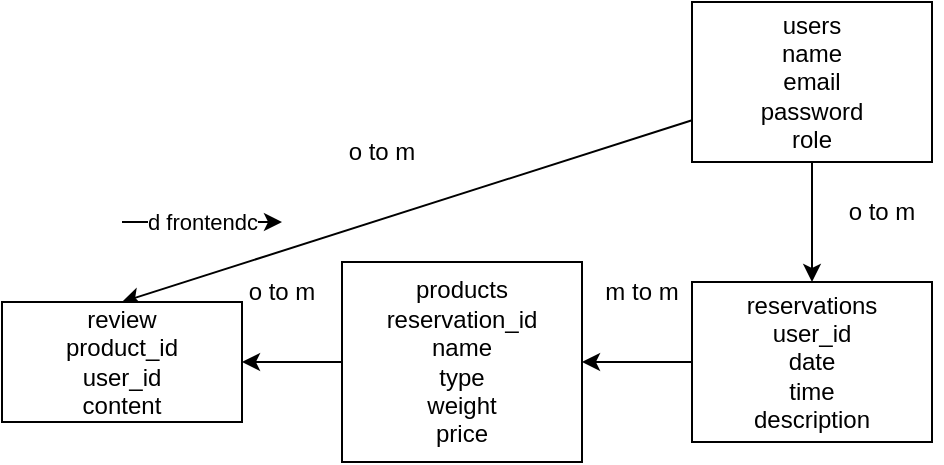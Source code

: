 <mxfile>
    <diagram id="ps5gg0DjHyRY_ZvZVbKA" name="Page-1">
        <mxGraphModel dx="1020" dy="275" grid="1" gridSize="10" guides="1" tooltips="1" connect="1" arrows="1" fold="1" page="1" pageScale="1" pageWidth="850" pageHeight="1100" math="0" shadow="0">
            <root>
                <mxCell id="0"/>
                <mxCell id="1" parent="0"/>
                <mxCell id="8" style="edgeStyle=none;html=1;entryX=0.5;entryY=0;entryDx=0;entryDy=0;" parent="1" source="2" target="6" edge="1">
                    <mxGeometry relative="1" as="geometry"/>
                </mxCell>
                <mxCell id="11" style="edgeStyle=none;html=1;entryX=0.5;entryY=0;entryDx=0;entryDy=0;" parent="1" source="2" target="4" edge="1">
                    <mxGeometry relative="1" as="geometry"/>
                </mxCell>
                <mxCell id="2" value="users&lt;br&gt;name&lt;br&gt;email&lt;br&gt;password&lt;br&gt;role" style="whiteSpace=wrap;html=1;" parent="1" vertex="1">
                    <mxGeometry x="365" y="40" width="120" height="80" as="geometry"/>
                </mxCell>
                <mxCell id="5" style="edgeStyle=none;html=1;" parent="1" source="3" target="4" edge="1">
                    <mxGeometry relative="1" as="geometry"/>
                </mxCell>
                <mxCell id="3" value="products&lt;br&gt;reservation_id&lt;br&gt;name&lt;br&gt;type&lt;br&gt;weight&lt;br&gt;price" style="whiteSpace=wrap;html=1;" parent="1" vertex="1">
                    <mxGeometry x="190" y="170" width="120" height="100" as="geometry"/>
                </mxCell>
                <mxCell id="4" value="review&lt;br&gt;product_id&lt;br&gt;user_id&lt;br&gt;content" style="whiteSpace=wrap;html=1;" parent="1" vertex="1">
                    <mxGeometry x="20" y="190" width="120" height="60" as="geometry"/>
                </mxCell>
                <mxCell id="10" style="edgeStyle=none;html=1;" parent="1" source="6" target="3" edge="1">
                    <mxGeometry relative="1" as="geometry"/>
                </mxCell>
                <mxCell id="6" value="reservations&lt;br&gt;user_id&lt;br&gt;date&lt;br&gt;time&lt;br&gt;description" style="whiteSpace=wrap;html=1;" parent="1" vertex="1">
                    <mxGeometry x="365" y="180" width="120" height="80" as="geometry"/>
                </mxCell>
                <mxCell id="12" value="o to m" style="text;strokeColor=none;align=center;fillColor=none;html=1;verticalAlign=middle;whiteSpace=wrap;rounded=0;" parent="1" vertex="1">
                    <mxGeometry x="430" y="130" width="60" height="30" as="geometry"/>
                </mxCell>
                <mxCell id="13" value="m to m" style="text;strokeColor=none;align=center;fillColor=none;html=1;verticalAlign=middle;whiteSpace=wrap;rounded=0;" parent="1" vertex="1">
                    <mxGeometry x="310" y="170" width="60" height="30" as="geometry"/>
                </mxCell>
                <mxCell id="14" value="o to m" style="text;strokeColor=none;align=center;fillColor=none;html=1;verticalAlign=middle;whiteSpace=wrap;rounded=0;" parent="1" vertex="1">
                    <mxGeometry x="130" y="170" width="60" height="30" as="geometry"/>
                </mxCell>
                <mxCell id="15" value="o to m" style="text;strokeColor=none;align=center;fillColor=none;html=1;verticalAlign=middle;whiteSpace=wrap;rounded=0;" parent="1" vertex="1">
                    <mxGeometry x="180" y="100" width="60" height="30" as="geometry"/>
                </mxCell>
                <mxCell id="16" value="d frontendc" style="edgeStyle=none;orthogonalLoop=1;jettySize=auto;html=1;" parent="1" edge="1">
                    <mxGeometry width="80" relative="1" as="geometry">
                        <mxPoint x="80" y="150" as="sourcePoint"/>
                        <mxPoint x="160" y="150" as="targetPoint"/>
                        <Array as="points"/>
                    </mxGeometry>
                </mxCell>
            </root>
        </mxGraphModel>
    </diagram>
</mxfile>
